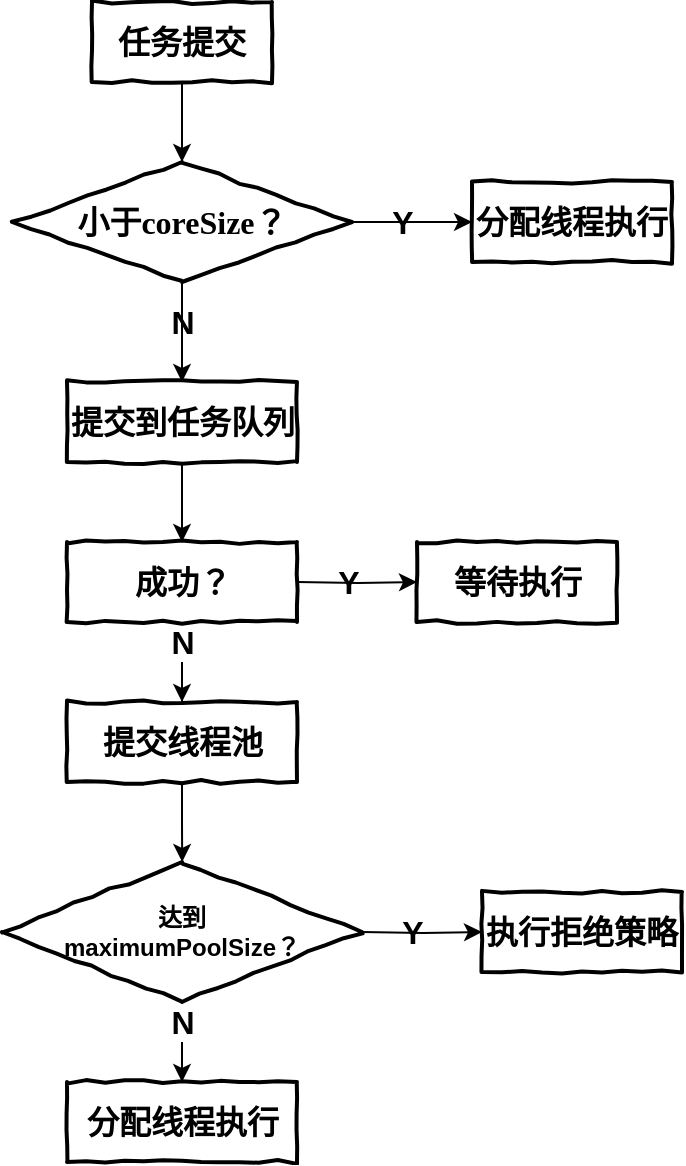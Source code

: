 <mxfile version="13.2.4" type="github">
  <diagram id="ggS_sg682hgs3Opj9nNk" name="第 1 页">
    <mxGraphModel dx="1560" dy="664" grid="1" gridSize="10" guides="1" tooltips="1" connect="1" arrows="1" fold="1" page="1" pageScale="1" pageWidth="827" pageHeight="1169" math="0" shadow="0">
      <root>
        <mxCell id="0" />
        <mxCell id="1" parent="0" />
        <mxCell id="yhWPqyzA6jAFi3ewkB9a-13" style="edgeStyle=orthogonalEdgeStyle;rounded=0;orthogonalLoop=1;jettySize=auto;html=1;exitX=0.5;exitY=1;exitDx=0;exitDy=0;entryX=0.5;entryY=0;entryDx=0;entryDy=0;" edge="1" parent="1" source="yhWPqyzA6jAFi3ewkB9a-11" target="yhWPqyzA6jAFi3ewkB9a-12">
          <mxGeometry relative="1" as="geometry" />
        </mxCell>
        <mxCell id="yhWPqyzA6jAFi3ewkB9a-11" value="&lt;span style=&quot;font-family: &amp;#34;helvetica&amp;#34;&quot;&gt;&lt;font style=&quot;font-size: 16px&quot;&gt;任务提交&lt;/font&gt;&lt;/span&gt;" style="html=1;whiteSpace=wrap;comic=1;strokeWidth=2;fontFamily=Comic Sans MS;fontStyle=1;" vertex="1" parent="1">
          <mxGeometry x="280" y="90" width="90" height="40" as="geometry" />
        </mxCell>
        <mxCell id="yhWPqyzA6jAFi3ewkB9a-27" style="edgeStyle=orthogonalEdgeStyle;rounded=0;orthogonalLoop=1;jettySize=auto;html=1;exitX=0.5;exitY=1;exitDx=0;exitDy=0;entryX=0.5;entryY=0;entryDx=0;entryDy=0;" edge="1" parent="1" source="yhWPqyzA6jAFi3ewkB9a-12" target="yhWPqyzA6jAFi3ewkB9a-20">
          <mxGeometry relative="1" as="geometry" />
        </mxCell>
        <mxCell id="yhWPqyzA6jAFi3ewkB9a-34" style="edgeStyle=orthogonalEdgeStyle;rounded=0;orthogonalLoop=1;jettySize=auto;html=1;entryX=0;entryY=0.5;entryDx=0;entryDy=0;" edge="1" parent="1" source="yhWPqyzA6jAFi3ewkB9a-12" target="yhWPqyzA6jAFi3ewkB9a-15">
          <mxGeometry relative="1" as="geometry" />
        </mxCell>
        <mxCell id="yhWPqyzA6jAFi3ewkB9a-12" value="&lt;font style=&quot;font-size: 16px&quot;&gt;小于coreSize？&lt;/font&gt;" style="rhombus;html=1;align=center;whiteSpace=wrap;comic=1;strokeWidth=2;fontFamily=Comic Sans MS;fontStyle=1;" vertex="1" parent="1">
          <mxGeometry x="240" y="170" width="170" height="60" as="geometry" />
        </mxCell>
        <mxCell id="yhWPqyzA6jAFi3ewkB9a-15" value="&lt;span style=&quot;font-family: &amp;#34;helvetica&amp;#34;&quot;&gt;&lt;font style=&quot;font-size: 16px&quot;&gt;分配线程执行&lt;/font&gt;&lt;/span&gt;" style="html=1;whiteSpace=wrap;comic=1;strokeWidth=2;fontFamily=Comic Sans MS;fontStyle=1;" vertex="1" parent="1">
          <mxGeometry x="470" y="180" width="100" height="40" as="geometry" />
        </mxCell>
        <mxCell id="yhWPqyzA6jAFi3ewkB9a-16" value="&lt;b&gt;&lt;font style=&quot;font-size: 16px&quot;&gt;Y&lt;/font&gt;&lt;/b&gt;" style="text;html=1;align=center;verticalAlign=middle;resizable=0;points=[];autosize=1;" vertex="1" parent="1">
          <mxGeometry x="420" y="190" width="30" height="20" as="geometry" />
        </mxCell>
        <mxCell id="yhWPqyzA6jAFi3ewkB9a-29" value="" style="edgeStyle=orthogonalEdgeStyle;rounded=0;orthogonalLoop=1;jettySize=auto;html=1;" edge="1" parent="1" source="yhWPqyzA6jAFi3ewkB9a-20" target="yhWPqyzA6jAFi3ewkB9a-28">
          <mxGeometry relative="1" as="geometry" />
        </mxCell>
        <mxCell id="yhWPqyzA6jAFi3ewkB9a-20" value="&lt;font face=&quot;helvetica&quot;&gt;&lt;span style=&quot;font-size: 16px&quot;&gt;提交到任务队列&lt;/span&gt;&lt;/font&gt;" style="html=1;whiteSpace=wrap;comic=1;strokeWidth=2;fontFamily=Comic Sans MS;fontStyle=1;" vertex="1" parent="1">
          <mxGeometry x="267.5" y="280" width="115" height="40" as="geometry" />
        </mxCell>
        <mxCell id="yhWPqyzA6jAFi3ewkB9a-40" value="" style="edgeStyle=orthogonalEdgeStyle;rounded=0;orthogonalLoop=1;jettySize=auto;html=1;" edge="1" parent="1" source="yhWPqyzA6jAFi3ewkB9a-59" target="yhWPqyzA6jAFi3ewkB9a-39">
          <mxGeometry relative="1" as="geometry" />
        </mxCell>
        <mxCell id="yhWPqyzA6jAFi3ewkB9a-28" value="&lt;font face=&quot;helvetica&quot;&gt;&lt;span style=&quot;font-size: 16px&quot;&gt;成功？&lt;/span&gt;&lt;/font&gt;" style="html=1;whiteSpace=wrap;comic=1;strokeWidth=2;fontFamily=Comic Sans MS;fontStyle=1;" vertex="1" parent="1">
          <mxGeometry x="267.5" y="360" width="115" height="40" as="geometry" />
        </mxCell>
        <mxCell id="yhWPqyzA6jAFi3ewkB9a-42" value="" style="edgeStyle=orthogonalEdgeStyle;rounded=0;orthogonalLoop=1;jettySize=auto;html=1;" edge="1" parent="1" source="yhWPqyzA6jAFi3ewkB9a-39">
          <mxGeometry relative="1" as="geometry">
            <mxPoint x="325.083" y="520" as="targetPoint" />
          </mxGeometry>
        </mxCell>
        <mxCell id="yhWPqyzA6jAFi3ewkB9a-39" value="&lt;font face=&quot;helvetica&quot;&gt;&lt;span style=&quot;font-size: 16px&quot;&gt;提交线程池&lt;/span&gt;&lt;/font&gt;" style="html=1;whiteSpace=wrap;comic=1;strokeWidth=2;fontFamily=Comic Sans MS;fontStyle=1;" vertex="1" parent="1">
          <mxGeometry x="267.5" y="440" width="115" height="40" as="geometry" />
        </mxCell>
        <mxCell id="yhWPqyzA6jAFi3ewkB9a-22" value="&lt;b&gt;&lt;font style=&quot;font-size: 16px&quot;&gt;N&lt;/font&gt;&lt;/b&gt;" style="text;html=1;align=center;verticalAlign=middle;resizable=0;points=[];autosize=1;" vertex="1" parent="1">
          <mxGeometry x="310" y="240" width="30" height="20" as="geometry" />
        </mxCell>
        <mxCell id="yhWPqyzA6jAFi3ewkB9a-36" style="edgeStyle=orthogonalEdgeStyle;rounded=0;orthogonalLoop=1;jettySize=auto;html=1;entryX=0;entryY=0.5;entryDx=0;entryDy=0;" edge="1" parent="1" target="yhWPqyzA6jAFi3ewkB9a-37">
          <mxGeometry relative="1" as="geometry">
            <mxPoint x="382.5" y="380" as="sourcePoint" />
          </mxGeometry>
        </mxCell>
        <mxCell id="yhWPqyzA6jAFi3ewkB9a-37" value="&lt;span style=&quot;font-family: &amp;#34;helvetica&amp;#34;&quot;&gt;&lt;font style=&quot;font-size: 16px&quot;&gt;等待执行&lt;/font&gt;&lt;/span&gt;" style="html=1;whiteSpace=wrap;comic=1;strokeWidth=2;fontFamily=Comic Sans MS;fontStyle=1;" vertex="1" parent="1">
          <mxGeometry x="442.5" y="360" width="100" height="40" as="geometry" />
        </mxCell>
        <mxCell id="yhWPqyzA6jAFi3ewkB9a-38" value="&lt;b&gt;&lt;font style=&quot;font-size: 16px&quot;&gt;Y&lt;/font&gt;&lt;/b&gt;" style="text;html=1;align=center;verticalAlign=middle;resizable=0;points=[];autosize=1;" vertex="1" parent="1">
          <mxGeometry x="392.5" y="370" width="30" height="20" as="geometry" />
        </mxCell>
        <mxCell id="yhWPqyzA6jAFi3ewkB9a-57" style="edgeStyle=orthogonalEdgeStyle;rounded=0;orthogonalLoop=1;jettySize=auto;html=1;exitX=0.5;exitY=1;exitDx=0;exitDy=0;entryX=0.5;entryY=0;entryDx=0;entryDy=0;" edge="1" parent="1" source="yhWPqyzA6jAFi3ewkB9a-54" target="yhWPqyzA6jAFi3ewkB9a-53">
          <mxGeometry relative="1" as="geometry" />
        </mxCell>
        <mxCell id="yhWPqyzA6jAFi3ewkB9a-43" value="&lt;span style=&quot;font-family: &amp;#34;helvetica&amp;#34;&quot;&gt;&lt;font style=&quot;font-size: 12px&quot;&gt;达到 &lt;br&gt;maximumPoolSize？&lt;/font&gt;&lt;/span&gt;" style="rhombus;html=1;align=center;whiteSpace=wrap;comic=1;strokeWidth=2;fontFamily=Comic Sans MS;fontStyle=1;" vertex="1" parent="1">
          <mxGeometry x="235" y="520" width="180" height="70" as="geometry" />
        </mxCell>
        <mxCell id="yhWPqyzA6jAFi3ewkB9a-47" style="edgeStyle=orthogonalEdgeStyle;rounded=0;orthogonalLoop=1;jettySize=auto;html=1;entryX=0;entryY=0.5;entryDx=0;entryDy=0;" edge="1" parent="1" target="yhWPqyzA6jAFi3ewkB9a-48">
          <mxGeometry relative="1" as="geometry">
            <mxPoint x="415" y="555" as="sourcePoint" />
          </mxGeometry>
        </mxCell>
        <mxCell id="yhWPqyzA6jAFi3ewkB9a-48" value="&lt;span style=&quot;font-family: &amp;#34;helvetica&amp;#34;&quot;&gt;&lt;font style=&quot;font-size: 16px&quot;&gt;执行拒绝策略&lt;/font&gt;&lt;/span&gt;" style="html=1;whiteSpace=wrap;comic=1;strokeWidth=2;fontFamily=Comic Sans MS;fontStyle=1;" vertex="1" parent="1">
          <mxGeometry x="475" y="535" width="100" height="40" as="geometry" />
        </mxCell>
        <mxCell id="yhWPqyzA6jAFi3ewkB9a-49" value="&lt;b&gt;&lt;font style=&quot;font-size: 16px&quot;&gt;Y&lt;/font&gt;&lt;/b&gt;" style="text;html=1;align=center;verticalAlign=middle;resizable=0;points=[];autosize=1;" vertex="1" parent="1">
          <mxGeometry x="425" y="545" width="30" height="20" as="geometry" />
        </mxCell>
        <mxCell id="yhWPqyzA6jAFi3ewkB9a-53" value="&lt;font face=&quot;helvetica&quot;&gt;&lt;span style=&quot;font-size: 16px&quot;&gt;分配线程执行&lt;/span&gt;&lt;/font&gt;" style="html=1;whiteSpace=wrap;comic=1;strokeWidth=2;fontFamily=Comic Sans MS;fontStyle=1;" vertex="1" parent="1">
          <mxGeometry x="267.5" y="630" width="115" height="40" as="geometry" />
        </mxCell>
        <mxCell id="yhWPqyzA6jAFi3ewkB9a-54" value="&lt;b&gt;&lt;font style=&quot;font-size: 16px&quot;&gt;N&lt;/font&gt;&lt;/b&gt;" style="text;html=1;align=center;verticalAlign=middle;resizable=0;points=[];autosize=1;" vertex="1" parent="1">
          <mxGeometry x="310" y="590" width="30" height="20" as="geometry" />
        </mxCell>
        <mxCell id="yhWPqyzA6jAFi3ewkB9a-58" style="edgeStyle=orthogonalEdgeStyle;rounded=0;orthogonalLoop=1;jettySize=auto;html=1;exitX=0.5;exitY=1;exitDx=0;exitDy=0;entryX=0.5;entryY=0;entryDx=0;entryDy=0;" edge="1" parent="1" source="yhWPqyzA6jAFi3ewkB9a-43" target="yhWPqyzA6jAFi3ewkB9a-54">
          <mxGeometry relative="1" as="geometry">
            <mxPoint x="325" y="590" as="sourcePoint" />
            <mxPoint x="325" y="630" as="targetPoint" />
          </mxGeometry>
        </mxCell>
        <mxCell id="yhWPqyzA6jAFi3ewkB9a-59" value="&lt;b&gt;&lt;font style=&quot;font-size: 16px&quot;&gt;N&lt;/font&gt;&lt;/b&gt;" style="text;html=1;align=center;verticalAlign=middle;resizable=0;points=[];autosize=1;" vertex="1" parent="1">
          <mxGeometry x="310" y="400" width="30" height="20" as="geometry" />
        </mxCell>
      </root>
    </mxGraphModel>
  </diagram>
</mxfile>
